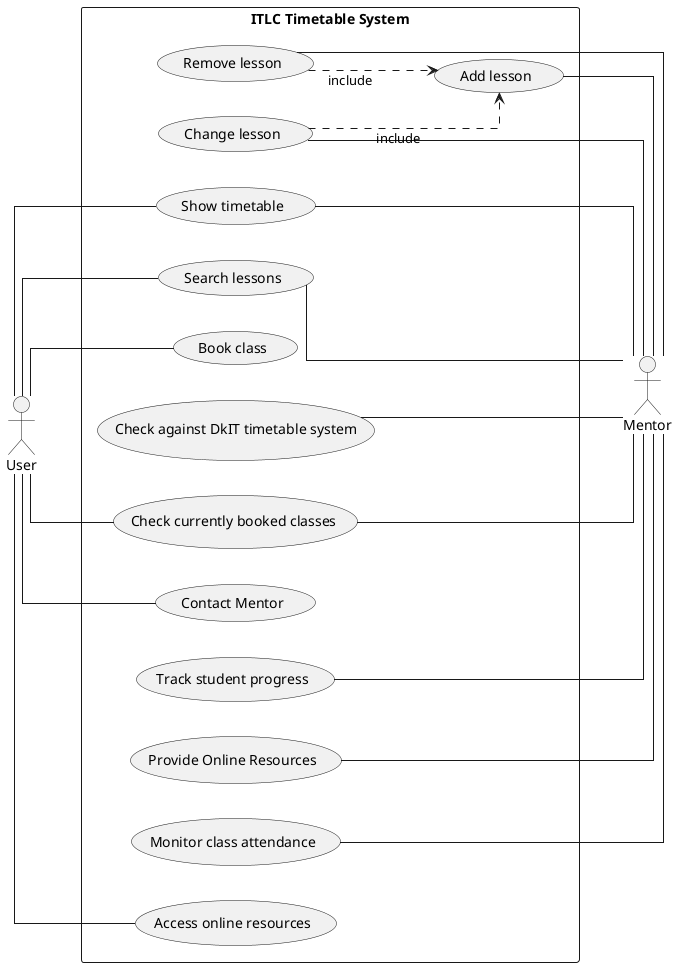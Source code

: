 @startuml
left to right direction
skinparam linetype ortho
:User: as User
:Mentor: as Mentor
rectangle "ITLC Timetable System" {
  (Show timetable) as (UC1)
  (Add lesson) as (UC2)
  (Remove lesson) as (UC3)
  (Change lesson) as (UC4)
  (Search lessons) as (UC5)
  (Book class) as (UC6)
  (Check against DkIT timetable system) as (UC8)
  (Check currently booked classes) as (UC7)
  (Contact Mentor) as (UC9)
  (Monitor class attendance) as (UC10)
  (Track student progress) as (UC11)
  (Provide Online Resources) as (UC12)
  (Access online resources) as (UC13)

  User -- (UC1)
  User -- (UC5)
  User -- (UC6)
  User -- (UC7)
  User -- (UC9)
  User -- (UC13)
  (UC1) -- Mentor
  (UC2) -- Mentor
  (UC3) -- Mentor
  (UC4) -- Mentor
  (UC5) -- Mentor
  (UC7) -- Mentor
  (UC8) -- Mentor
  (UC10) -- Mentor
  (UC11) -- Mentor
  (UC12) -- Mentor

  (UC4) ..> (UC2) : include
  (UC3) ..> (UC2) : include
}
@enduml
